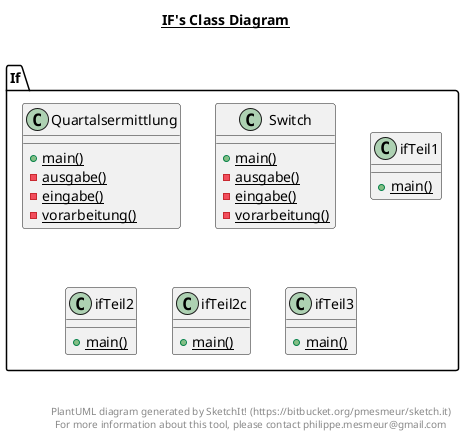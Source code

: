 @startuml

title __IF's Class Diagram__\n

  namespace If {
    class If.Quartalsermittlung {
        {static} + main()
        {static} - ausgabe()
        {static} - eingabe()
        {static} - vorarbeitung()
    }
  }
  

  namespace If {
    class If.Switch {
        {static} + main()
        {static} - ausgabe()
        {static} - eingabe()
        {static} - vorarbeitung()
    }
  }
  

  namespace If {
    class If.ifTeil1 {
        {static} + main()
    }
  }
  

  namespace If {
    class If.ifTeil2 {
        {static} + main()
    }
  }
  

  namespace If {
    class If.ifTeil2c {
        {static} + main()
    }
  }
  

  namespace If {
    class If.ifTeil3 {
        {static} + main()
    }
  }
  



right footer


PlantUML diagram generated by SketchIt! (https://bitbucket.org/pmesmeur/sketch.it)
For more information about this tool, please contact philippe.mesmeur@gmail.com
endfooter

@enduml
